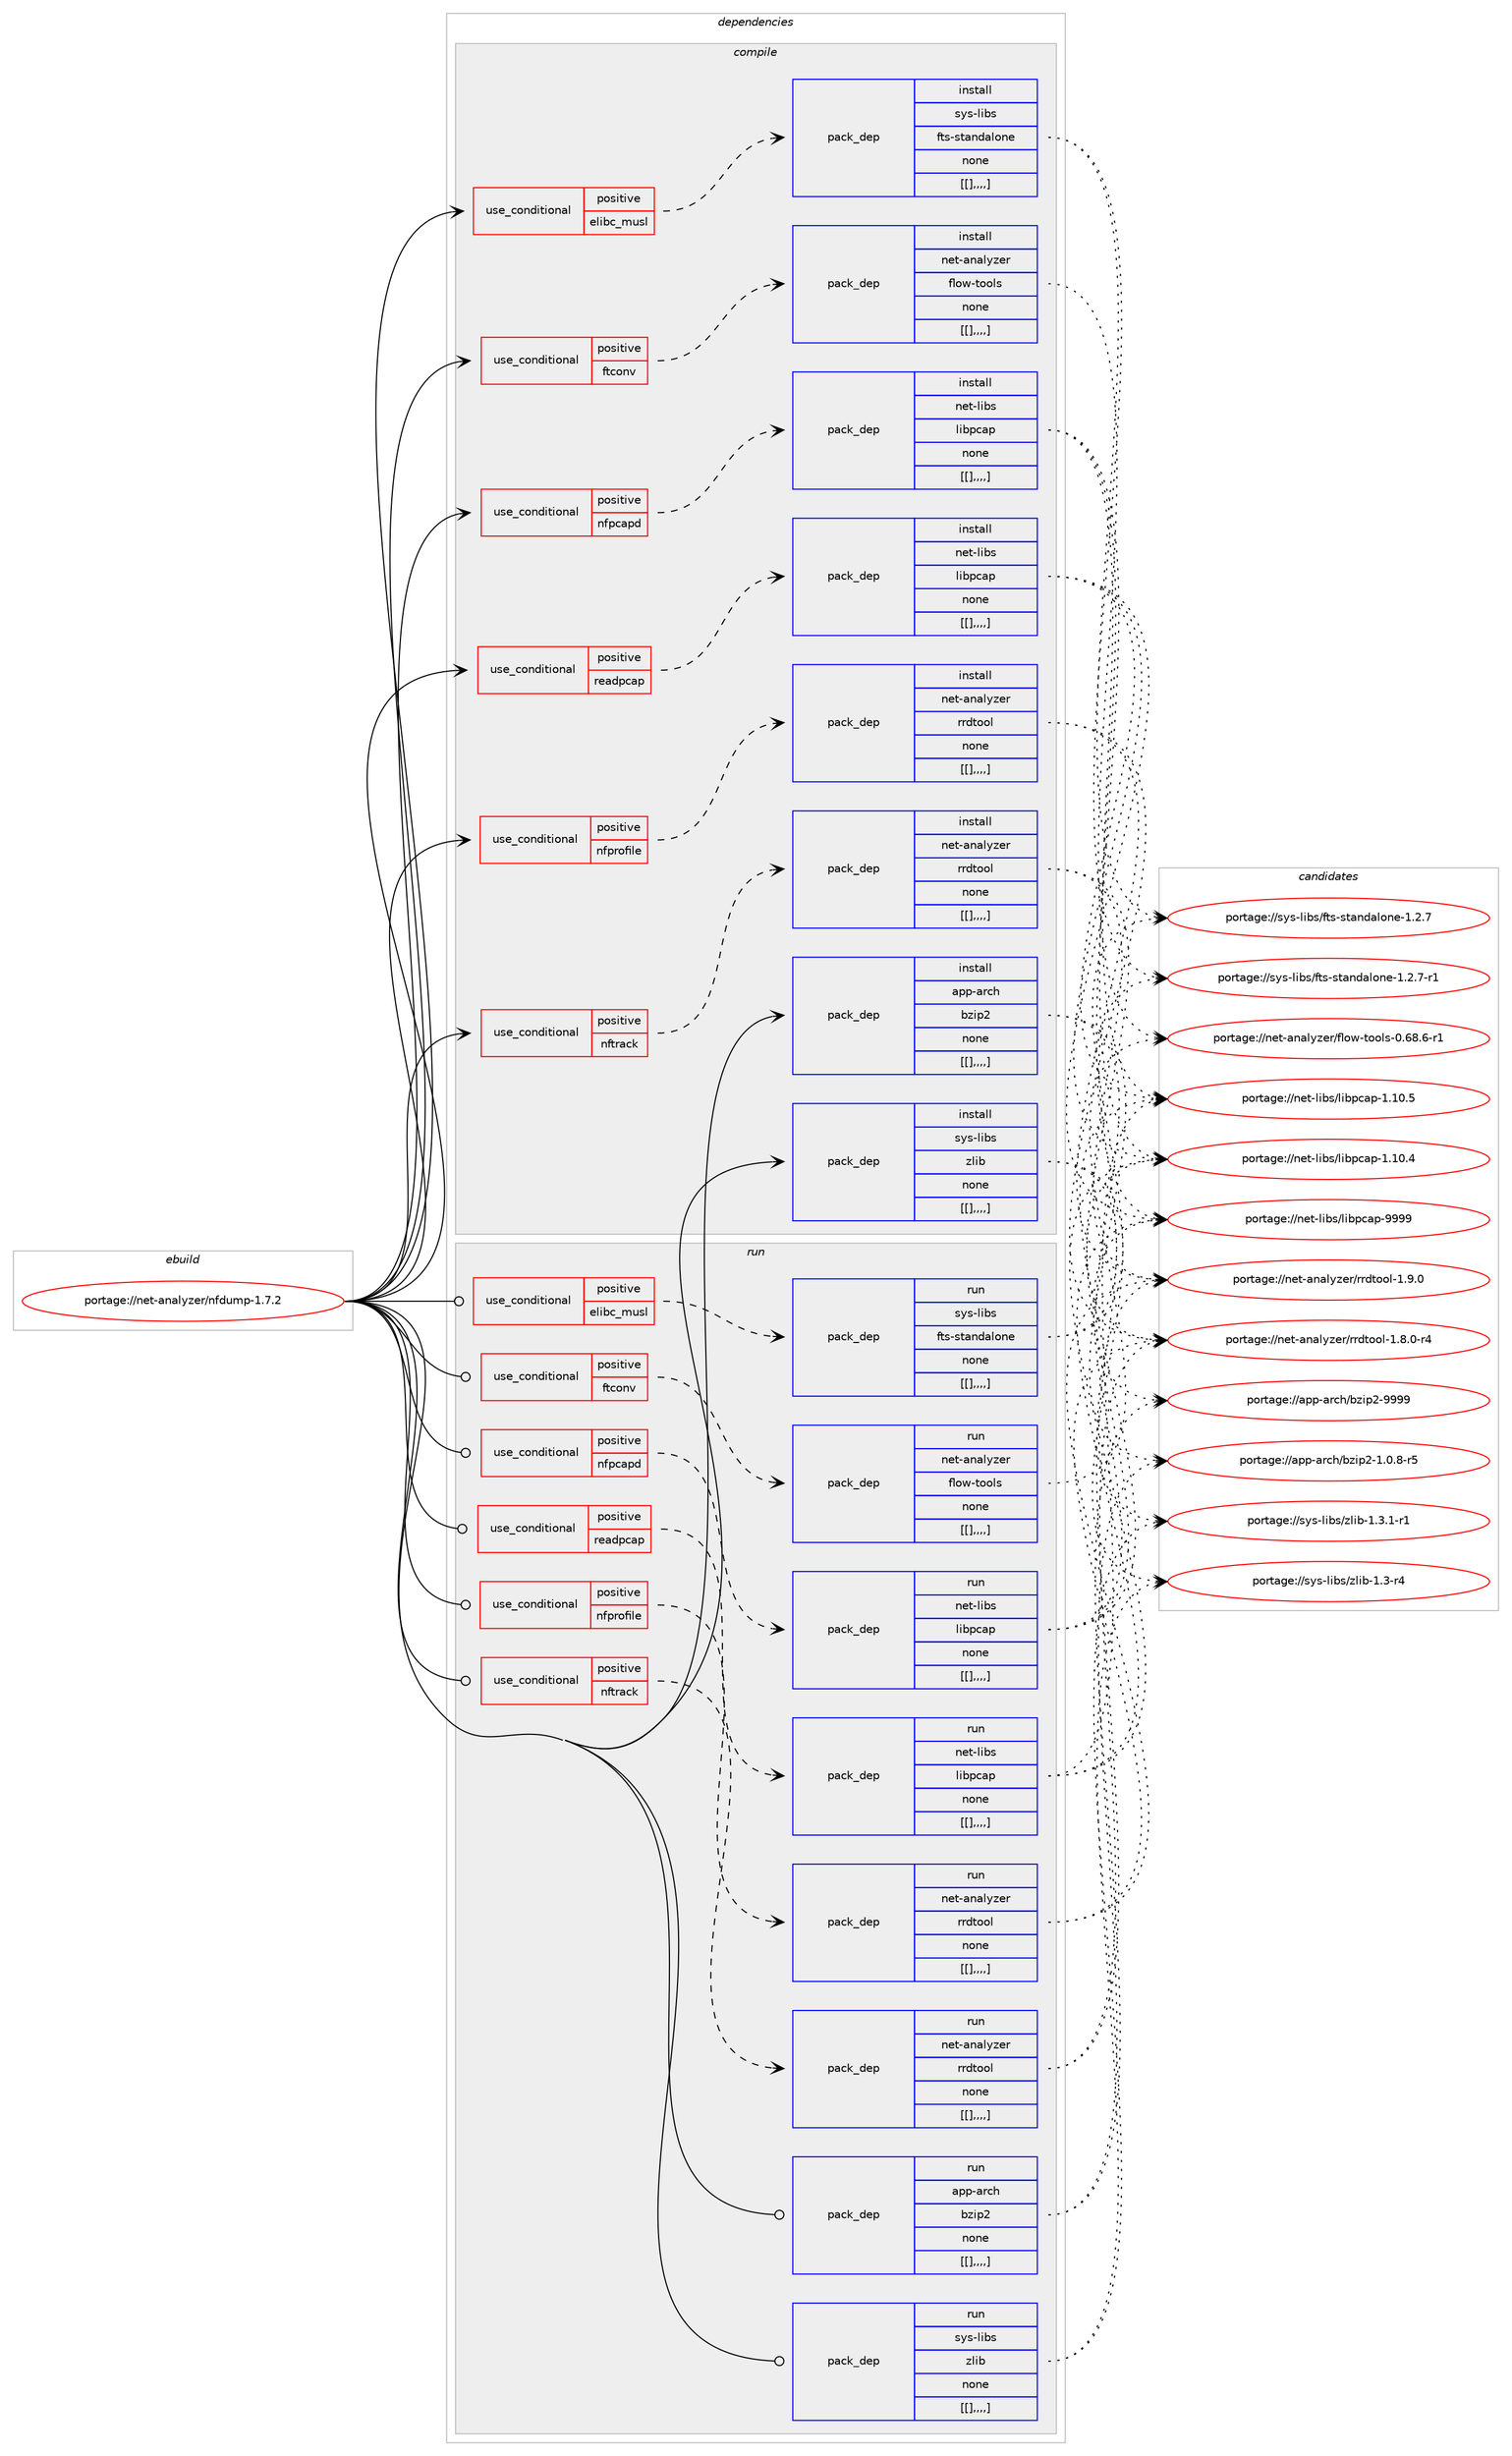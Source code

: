 digraph prolog {

# *************
# Graph options
# *************

newrank=true;
concentrate=true;
compound=true;
graph [rankdir=LR,fontname=Helvetica,fontsize=10,ranksep=1.5];#, ranksep=2.5, nodesep=0.2];
edge  [arrowhead=vee];
node  [fontname=Helvetica,fontsize=10];

# **********
# The ebuild
# **********

subgraph cluster_leftcol {
color=gray;
label=<<i>ebuild</i>>;
id [label="portage://net-analyzer/nfdump-1.7.2", color=red, width=4, href="../net-analyzer/nfdump-1.7.2.svg"];
}

# ****************
# The dependencies
# ****************

subgraph cluster_midcol {
color=gray;
label=<<i>dependencies</i>>;
subgraph cluster_compile {
fillcolor="#eeeeee";
style=filled;
label=<<i>compile</i>>;
subgraph cond92431 {
dependency358916 [label=<<TABLE BORDER="0" CELLBORDER="1" CELLSPACING="0" CELLPADDING="4"><TR><TD ROWSPAN="3" CELLPADDING="10">use_conditional</TD></TR><TR><TD>positive</TD></TR><TR><TD>elibc_musl</TD></TR></TABLE>>, shape=none, color=red];
subgraph pack263741 {
dependency358917 [label=<<TABLE BORDER="0" CELLBORDER="1" CELLSPACING="0" CELLPADDING="4" WIDTH="220"><TR><TD ROWSPAN="6" CELLPADDING="30">pack_dep</TD></TR><TR><TD WIDTH="110">install</TD></TR><TR><TD>sys-libs</TD></TR><TR><TD>fts-standalone</TD></TR><TR><TD>none</TD></TR><TR><TD>[[],,,,]</TD></TR></TABLE>>, shape=none, color=blue];
}
dependency358916:e -> dependency358917:w [weight=20,style="dashed",arrowhead="vee"];
}
id:e -> dependency358916:w [weight=20,style="solid",arrowhead="vee"];
subgraph cond92432 {
dependency358918 [label=<<TABLE BORDER="0" CELLBORDER="1" CELLSPACING="0" CELLPADDING="4"><TR><TD ROWSPAN="3" CELLPADDING="10">use_conditional</TD></TR><TR><TD>positive</TD></TR><TR><TD>ftconv</TD></TR></TABLE>>, shape=none, color=red];
subgraph pack263742 {
dependency358919 [label=<<TABLE BORDER="0" CELLBORDER="1" CELLSPACING="0" CELLPADDING="4" WIDTH="220"><TR><TD ROWSPAN="6" CELLPADDING="30">pack_dep</TD></TR><TR><TD WIDTH="110">install</TD></TR><TR><TD>net-analyzer</TD></TR><TR><TD>flow-tools</TD></TR><TR><TD>none</TD></TR><TR><TD>[[],,,,]</TD></TR></TABLE>>, shape=none, color=blue];
}
dependency358918:e -> dependency358919:w [weight=20,style="dashed",arrowhead="vee"];
}
id:e -> dependency358918:w [weight=20,style="solid",arrowhead="vee"];
subgraph cond92433 {
dependency358920 [label=<<TABLE BORDER="0" CELLBORDER="1" CELLSPACING="0" CELLPADDING="4"><TR><TD ROWSPAN="3" CELLPADDING="10">use_conditional</TD></TR><TR><TD>positive</TD></TR><TR><TD>nfpcapd</TD></TR></TABLE>>, shape=none, color=red];
subgraph pack263743 {
dependency358921 [label=<<TABLE BORDER="0" CELLBORDER="1" CELLSPACING="0" CELLPADDING="4" WIDTH="220"><TR><TD ROWSPAN="6" CELLPADDING="30">pack_dep</TD></TR><TR><TD WIDTH="110">install</TD></TR><TR><TD>net-libs</TD></TR><TR><TD>libpcap</TD></TR><TR><TD>none</TD></TR><TR><TD>[[],,,,]</TD></TR></TABLE>>, shape=none, color=blue];
}
dependency358920:e -> dependency358921:w [weight=20,style="dashed",arrowhead="vee"];
}
id:e -> dependency358920:w [weight=20,style="solid",arrowhead="vee"];
subgraph cond92434 {
dependency358922 [label=<<TABLE BORDER="0" CELLBORDER="1" CELLSPACING="0" CELLPADDING="4"><TR><TD ROWSPAN="3" CELLPADDING="10">use_conditional</TD></TR><TR><TD>positive</TD></TR><TR><TD>nfprofile</TD></TR></TABLE>>, shape=none, color=red];
subgraph pack263744 {
dependency358923 [label=<<TABLE BORDER="0" CELLBORDER="1" CELLSPACING="0" CELLPADDING="4" WIDTH="220"><TR><TD ROWSPAN="6" CELLPADDING="30">pack_dep</TD></TR><TR><TD WIDTH="110">install</TD></TR><TR><TD>net-analyzer</TD></TR><TR><TD>rrdtool</TD></TR><TR><TD>none</TD></TR><TR><TD>[[],,,,]</TD></TR></TABLE>>, shape=none, color=blue];
}
dependency358922:e -> dependency358923:w [weight=20,style="dashed",arrowhead="vee"];
}
id:e -> dependency358922:w [weight=20,style="solid",arrowhead="vee"];
subgraph cond92435 {
dependency358924 [label=<<TABLE BORDER="0" CELLBORDER="1" CELLSPACING="0" CELLPADDING="4"><TR><TD ROWSPAN="3" CELLPADDING="10">use_conditional</TD></TR><TR><TD>positive</TD></TR><TR><TD>nftrack</TD></TR></TABLE>>, shape=none, color=red];
subgraph pack263745 {
dependency358925 [label=<<TABLE BORDER="0" CELLBORDER="1" CELLSPACING="0" CELLPADDING="4" WIDTH="220"><TR><TD ROWSPAN="6" CELLPADDING="30">pack_dep</TD></TR><TR><TD WIDTH="110">install</TD></TR><TR><TD>net-analyzer</TD></TR><TR><TD>rrdtool</TD></TR><TR><TD>none</TD></TR><TR><TD>[[],,,,]</TD></TR></TABLE>>, shape=none, color=blue];
}
dependency358924:e -> dependency358925:w [weight=20,style="dashed",arrowhead="vee"];
}
id:e -> dependency358924:w [weight=20,style="solid",arrowhead="vee"];
subgraph cond92436 {
dependency358926 [label=<<TABLE BORDER="0" CELLBORDER="1" CELLSPACING="0" CELLPADDING="4"><TR><TD ROWSPAN="3" CELLPADDING="10">use_conditional</TD></TR><TR><TD>positive</TD></TR><TR><TD>readpcap</TD></TR></TABLE>>, shape=none, color=red];
subgraph pack263746 {
dependency358927 [label=<<TABLE BORDER="0" CELLBORDER="1" CELLSPACING="0" CELLPADDING="4" WIDTH="220"><TR><TD ROWSPAN="6" CELLPADDING="30">pack_dep</TD></TR><TR><TD WIDTH="110">install</TD></TR><TR><TD>net-libs</TD></TR><TR><TD>libpcap</TD></TR><TR><TD>none</TD></TR><TR><TD>[[],,,,]</TD></TR></TABLE>>, shape=none, color=blue];
}
dependency358926:e -> dependency358927:w [weight=20,style="dashed",arrowhead="vee"];
}
id:e -> dependency358926:w [weight=20,style="solid",arrowhead="vee"];
subgraph pack263747 {
dependency358928 [label=<<TABLE BORDER="0" CELLBORDER="1" CELLSPACING="0" CELLPADDING="4" WIDTH="220"><TR><TD ROWSPAN="6" CELLPADDING="30">pack_dep</TD></TR><TR><TD WIDTH="110">install</TD></TR><TR><TD>app-arch</TD></TR><TR><TD>bzip2</TD></TR><TR><TD>none</TD></TR><TR><TD>[[],,,,]</TD></TR></TABLE>>, shape=none, color=blue];
}
id:e -> dependency358928:w [weight=20,style="solid",arrowhead="vee"];
subgraph pack263748 {
dependency358929 [label=<<TABLE BORDER="0" CELLBORDER="1" CELLSPACING="0" CELLPADDING="4" WIDTH="220"><TR><TD ROWSPAN="6" CELLPADDING="30">pack_dep</TD></TR><TR><TD WIDTH="110">install</TD></TR><TR><TD>sys-libs</TD></TR><TR><TD>zlib</TD></TR><TR><TD>none</TD></TR><TR><TD>[[],,,,]</TD></TR></TABLE>>, shape=none, color=blue];
}
id:e -> dependency358929:w [weight=20,style="solid",arrowhead="vee"];
}
subgraph cluster_compileandrun {
fillcolor="#eeeeee";
style=filled;
label=<<i>compile and run</i>>;
}
subgraph cluster_run {
fillcolor="#eeeeee";
style=filled;
label=<<i>run</i>>;
subgraph cond92437 {
dependency358930 [label=<<TABLE BORDER="0" CELLBORDER="1" CELLSPACING="0" CELLPADDING="4"><TR><TD ROWSPAN="3" CELLPADDING="10">use_conditional</TD></TR><TR><TD>positive</TD></TR><TR><TD>elibc_musl</TD></TR></TABLE>>, shape=none, color=red];
subgraph pack263749 {
dependency358931 [label=<<TABLE BORDER="0" CELLBORDER="1" CELLSPACING="0" CELLPADDING="4" WIDTH="220"><TR><TD ROWSPAN="6" CELLPADDING="30">pack_dep</TD></TR><TR><TD WIDTH="110">run</TD></TR><TR><TD>sys-libs</TD></TR><TR><TD>fts-standalone</TD></TR><TR><TD>none</TD></TR><TR><TD>[[],,,,]</TD></TR></TABLE>>, shape=none, color=blue];
}
dependency358930:e -> dependency358931:w [weight=20,style="dashed",arrowhead="vee"];
}
id:e -> dependency358930:w [weight=20,style="solid",arrowhead="odot"];
subgraph cond92438 {
dependency358932 [label=<<TABLE BORDER="0" CELLBORDER="1" CELLSPACING="0" CELLPADDING="4"><TR><TD ROWSPAN="3" CELLPADDING="10">use_conditional</TD></TR><TR><TD>positive</TD></TR><TR><TD>ftconv</TD></TR></TABLE>>, shape=none, color=red];
subgraph pack263750 {
dependency358933 [label=<<TABLE BORDER="0" CELLBORDER="1" CELLSPACING="0" CELLPADDING="4" WIDTH="220"><TR><TD ROWSPAN="6" CELLPADDING="30">pack_dep</TD></TR><TR><TD WIDTH="110">run</TD></TR><TR><TD>net-analyzer</TD></TR><TR><TD>flow-tools</TD></TR><TR><TD>none</TD></TR><TR><TD>[[],,,,]</TD></TR></TABLE>>, shape=none, color=blue];
}
dependency358932:e -> dependency358933:w [weight=20,style="dashed",arrowhead="vee"];
}
id:e -> dependency358932:w [weight=20,style="solid",arrowhead="odot"];
subgraph cond92439 {
dependency358934 [label=<<TABLE BORDER="0" CELLBORDER="1" CELLSPACING="0" CELLPADDING="4"><TR><TD ROWSPAN="3" CELLPADDING="10">use_conditional</TD></TR><TR><TD>positive</TD></TR><TR><TD>nfpcapd</TD></TR></TABLE>>, shape=none, color=red];
subgraph pack263751 {
dependency358935 [label=<<TABLE BORDER="0" CELLBORDER="1" CELLSPACING="0" CELLPADDING="4" WIDTH="220"><TR><TD ROWSPAN="6" CELLPADDING="30">pack_dep</TD></TR><TR><TD WIDTH="110">run</TD></TR><TR><TD>net-libs</TD></TR><TR><TD>libpcap</TD></TR><TR><TD>none</TD></TR><TR><TD>[[],,,,]</TD></TR></TABLE>>, shape=none, color=blue];
}
dependency358934:e -> dependency358935:w [weight=20,style="dashed",arrowhead="vee"];
}
id:e -> dependency358934:w [weight=20,style="solid",arrowhead="odot"];
subgraph cond92440 {
dependency358936 [label=<<TABLE BORDER="0" CELLBORDER="1" CELLSPACING="0" CELLPADDING="4"><TR><TD ROWSPAN="3" CELLPADDING="10">use_conditional</TD></TR><TR><TD>positive</TD></TR><TR><TD>nfprofile</TD></TR></TABLE>>, shape=none, color=red];
subgraph pack263752 {
dependency358937 [label=<<TABLE BORDER="0" CELLBORDER="1" CELLSPACING="0" CELLPADDING="4" WIDTH="220"><TR><TD ROWSPAN="6" CELLPADDING="30">pack_dep</TD></TR><TR><TD WIDTH="110">run</TD></TR><TR><TD>net-analyzer</TD></TR><TR><TD>rrdtool</TD></TR><TR><TD>none</TD></TR><TR><TD>[[],,,,]</TD></TR></TABLE>>, shape=none, color=blue];
}
dependency358936:e -> dependency358937:w [weight=20,style="dashed",arrowhead="vee"];
}
id:e -> dependency358936:w [weight=20,style="solid",arrowhead="odot"];
subgraph cond92441 {
dependency358938 [label=<<TABLE BORDER="0" CELLBORDER="1" CELLSPACING="0" CELLPADDING="4"><TR><TD ROWSPAN="3" CELLPADDING="10">use_conditional</TD></TR><TR><TD>positive</TD></TR><TR><TD>nftrack</TD></TR></TABLE>>, shape=none, color=red];
subgraph pack263753 {
dependency358939 [label=<<TABLE BORDER="0" CELLBORDER="1" CELLSPACING="0" CELLPADDING="4" WIDTH="220"><TR><TD ROWSPAN="6" CELLPADDING="30">pack_dep</TD></TR><TR><TD WIDTH="110">run</TD></TR><TR><TD>net-analyzer</TD></TR><TR><TD>rrdtool</TD></TR><TR><TD>none</TD></TR><TR><TD>[[],,,,]</TD></TR></TABLE>>, shape=none, color=blue];
}
dependency358938:e -> dependency358939:w [weight=20,style="dashed",arrowhead="vee"];
}
id:e -> dependency358938:w [weight=20,style="solid",arrowhead="odot"];
subgraph cond92442 {
dependency358940 [label=<<TABLE BORDER="0" CELLBORDER="1" CELLSPACING="0" CELLPADDING="4"><TR><TD ROWSPAN="3" CELLPADDING="10">use_conditional</TD></TR><TR><TD>positive</TD></TR><TR><TD>readpcap</TD></TR></TABLE>>, shape=none, color=red];
subgraph pack263754 {
dependency358941 [label=<<TABLE BORDER="0" CELLBORDER="1" CELLSPACING="0" CELLPADDING="4" WIDTH="220"><TR><TD ROWSPAN="6" CELLPADDING="30">pack_dep</TD></TR><TR><TD WIDTH="110">run</TD></TR><TR><TD>net-libs</TD></TR><TR><TD>libpcap</TD></TR><TR><TD>none</TD></TR><TR><TD>[[],,,,]</TD></TR></TABLE>>, shape=none, color=blue];
}
dependency358940:e -> dependency358941:w [weight=20,style="dashed",arrowhead="vee"];
}
id:e -> dependency358940:w [weight=20,style="solid",arrowhead="odot"];
subgraph pack263755 {
dependency358942 [label=<<TABLE BORDER="0" CELLBORDER="1" CELLSPACING="0" CELLPADDING="4" WIDTH="220"><TR><TD ROWSPAN="6" CELLPADDING="30">pack_dep</TD></TR><TR><TD WIDTH="110">run</TD></TR><TR><TD>app-arch</TD></TR><TR><TD>bzip2</TD></TR><TR><TD>none</TD></TR><TR><TD>[[],,,,]</TD></TR></TABLE>>, shape=none, color=blue];
}
id:e -> dependency358942:w [weight=20,style="solid",arrowhead="odot"];
subgraph pack263756 {
dependency358943 [label=<<TABLE BORDER="0" CELLBORDER="1" CELLSPACING="0" CELLPADDING="4" WIDTH="220"><TR><TD ROWSPAN="6" CELLPADDING="30">pack_dep</TD></TR><TR><TD WIDTH="110">run</TD></TR><TR><TD>sys-libs</TD></TR><TR><TD>zlib</TD></TR><TR><TD>none</TD></TR><TR><TD>[[],,,,]</TD></TR></TABLE>>, shape=none, color=blue];
}
id:e -> dependency358943:w [weight=20,style="solid",arrowhead="odot"];
}
}

# **************
# The candidates
# **************

subgraph cluster_choices {
rank=same;
color=gray;
label=<<i>candidates</i>>;

subgraph choice263741 {
color=black;
nodesep=1;
choice1151211154510810598115471021161154511511697110100971081111101014549465046554511449 [label="portage://sys-libs/fts-standalone-1.2.7-r1", color=red, width=4,href="../sys-libs/fts-standalone-1.2.7-r1.svg"];
choice115121115451081059811547102116115451151169711010097108111110101454946504655 [label="portage://sys-libs/fts-standalone-1.2.7", color=red, width=4,href="../sys-libs/fts-standalone-1.2.7.svg"];
dependency358917:e -> choice1151211154510810598115471021161154511511697110100971081111101014549465046554511449:w [style=dotted,weight="100"];
dependency358917:e -> choice115121115451081059811547102116115451151169711010097108111110101454946504655:w [style=dotted,weight="100"];
}
subgraph choice263742 {
color=black;
nodesep=1;
choice1101011164597110971081211221011144710210811111945116111111108115454846545646544511449 [label="portage://net-analyzer/flow-tools-0.68.6-r1", color=red, width=4,href="../net-analyzer/flow-tools-0.68.6-r1.svg"];
dependency358919:e -> choice1101011164597110971081211221011144710210811111945116111111108115454846545646544511449:w [style=dotted,weight="100"];
}
subgraph choice263743 {
color=black;
nodesep=1;
choice1101011164510810598115471081059811299971124557575757 [label="portage://net-libs/libpcap-9999", color=red, width=4,href="../net-libs/libpcap-9999.svg"];
choice11010111645108105981154710810598112999711245494649484653 [label="portage://net-libs/libpcap-1.10.5", color=red, width=4,href="../net-libs/libpcap-1.10.5.svg"];
choice11010111645108105981154710810598112999711245494649484652 [label="portage://net-libs/libpcap-1.10.4", color=red, width=4,href="../net-libs/libpcap-1.10.4.svg"];
dependency358921:e -> choice1101011164510810598115471081059811299971124557575757:w [style=dotted,weight="100"];
dependency358921:e -> choice11010111645108105981154710810598112999711245494649484653:w [style=dotted,weight="100"];
dependency358921:e -> choice11010111645108105981154710810598112999711245494649484652:w [style=dotted,weight="100"];
}
subgraph choice263744 {
color=black;
nodesep=1;
choice11010111645971109710812112210111447114114100116111111108454946574648 [label="portage://net-analyzer/rrdtool-1.9.0", color=red, width=4,href="../net-analyzer/rrdtool-1.9.0.svg"];
choice110101116459711097108121122101114471141141001161111111084549465646484511452 [label="portage://net-analyzer/rrdtool-1.8.0-r4", color=red, width=4,href="../net-analyzer/rrdtool-1.8.0-r4.svg"];
dependency358923:e -> choice11010111645971109710812112210111447114114100116111111108454946574648:w [style=dotted,weight="100"];
dependency358923:e -> choice110101116459711097108121122101114471141141001161111111084549465646484511452:w [style=dotted,weight="100"];
}
subgraph choice263745 {
color=black;
nodesep=1;
choice11010111645971109710812112210111447114114100116111111108454946574648 [label="portage://net-analyzer/rrdtool-1.9.0", color=red, width=4,href="../net-analyzer/rrdtool-1.9.0.svg"];
choice110101116459711097108121122101114471141141001161111111084549465646484511452 [label="portage://net-analyzer/rrdtool-1.8.0-r4", color=red, width=4,href="../net-analyzer/rrdtool-1.8.0-r4.svg"];
dependency358925:e -> choice11010111645971109710812112210111447114114100116111111108454946574648:w [style=dotted,weight="100"];
dependency358925:e -> choice110101116459711097108121122101114471141141001161111111084549465646484511452:w [style=dotted,weight="100"];
}
subgraph choice263746 {
color=black;
nodesep=1;
choice1101011164510810598115471081059811299971124557575757 [label="portage://net-libs/libpcap-9999", color=red, width=4,href="../net-libs/libpcap-9999.svg"];
choice11010111645108105981154710810598112999711245494649484653 [label="portage://net-libs/libpcap-1.10.5", color=red, width=4,href="../net-libs/libpcap-1.10.5.svg"];
choice11010111645108105981154710810598112999711245494649484652 [label="portage://net-libs/libpcap-1.10.4", color=red, width=4,href="../net-libs/libpcap-1.10.4.svg"];
dependency358927:e -> choice1101011164510810598115471081059811299971124557575757:w [style=dotted,weight="100"];
dependency358927:e -> choice11010111645108105981154710810598112999711245494649484653:w [style=dotted,weight="100"];
dependency358927:e -> choice11010111645108105981154710810598112999711245494649484652:w [style=dotted,weight="100"];
}
subgraph choice263747 {
color=black;
nodesep=1;
choice971121124597114991044798122105112504557575757 [label="portage://app-arch/bzip2-9999", color=red, width=4,href="../app-arch/bzip2-9999.svg"];
choice971121124597114991044798122105112504549464846564511453 [label="portage://app-arch/bzip2-1.0.8-r5", color=red, width=4,href="../app-arch/bzip2-1.0.8-r5.svg"];
dependency358928:e -> choice971121124597114991044798122105112504557575757:w [style=dotted,weight="100"];
dependency358928:e -> choice971121124597114991044798122105112504549464846564511453:w [style=dotted,weight="100"];
}
subgraph choice263748 {
color=black;
nodesep=1;
choice115121115451081059811547122108105984549465146494511449 [label="portage://sys-libs/zlib-1.3.1-r1", color=red, width=4,href="../sys-libs/zlib-1.3.1-r1.svg"];
choice11512111545108105981154712210810598454946514511452 [label="portage://sys-libs/zlib-1.3-r4", color=red, width=4,href="../sys-libs/zlib-1.3-r4.svg"];
dependency358929:e -> choice115121115451081059811547122108105984549465146494511449:w [style=dotted,weight="100"];
dependency358929:e -> choice11512111545108105981154712210810598454946514511452:w [style=dotted,weight="100"];
}
subgraph choice263749 {
color=black;
nodesep=1;
choice1151211154510810598115471021161154511511697110100971081111101014549465046554511449 [label="portage://sys-libs/fts-standalone-1.2.7-r1", color=red, width=4,href="../sys-libs/fts-standalone-1.2.7-r1.svg"];
choice115121115451081059811547102116115451151169711010097108111110101454946504655 [label="portage://sys-libs/fts-standalone-1.2.7", color=red, width=4,href="../sys-libs/fts-standalone-1.2.7.svg"];
dependency358931:e -> choice1151211154510810598115471021161154511511697110100971081111101014549465046554511449:w [style=dotted,weight="100"];
dependency358931:e -> choice115121115451081059811547102116115451151169711010097108111110101454946504655:w [style=dotted,weight="100"];
}
subgraph choice263750 {
color=black;
nodesep=1;
choice1101011164597110971081211221011144710210811111945116111111108115454846545646544511449 [label="portage://net-analyzer/flow-tools-0.68.6-r1", color=red, width=4,href="../net-analyzer/flow-tools-0.68.6-r1.svg"];
dependency358933:e -> choice1101011164597110971081211221011144710210811111945116111111108115454846545646544511449:w [style=dotted,weight="100"];
}
subgraph choice263751 {
color=black;
nodesep=1;
choice1101011164510810598115471081059811299971124557575757 [label="portage://net-libs/libpcap-9999", color=red, width=4,href="../net-libs/libpcap-9999.svg"];
choice11010111645108105981154710810598112999711245494649484653 [label="portage://net-libs/libpcap-1.10.5", color=red, width=4,href="../net-libs/libpcap-1.10.5.svg"];
choice11010111645108105981154710810598112999711245494649484652 [label="portage://net-libs/libpcap-1.10.4", color=red, width=4,href="../net-libs/libpcap-1.10.4.svg"];
dependency358935:e -> choice1101011164510810598115471081059811299971124557575757:w [style=dotted,weight="100"];
dependency358935:e -> choice11010111645108105981154710810598112999711245494649484653:w [style=dotted,weight="100"];
dependency358935:e -> choice11010111645108105981154710810598112999711245494649484652:w [style=dotted,weight="100"];
}
subgraph choice263752 {
color=black;
nodesep=1;
choice11010111645971109710812112210111447114114100116111111108454946574648 [label="portage://net-analyzer/rrdtool-1.9.0", color=red, width=4,href="../net-analyzer/rrdtool-1.9.0.svg"];
choice110101116459711097108121122101114471141141001161111111084549465646484511452 [label="portage://net-analyzer/rrdtool-1.8.0-r4", color=red, width=4,href="../net-analyzer/rrdtool-1.8.0-r4.svg"];
dependency358937:e -> choice11010111645971109710812112210111447114114100116111111108454946574648:w [style=dotted,weight="100"];
dependency358937:e -> choice110101116459711097108121122101114471141141001161111111084549465646484511452:w [style=dotted,weight="100"];
}
subgraph choice263753 {
color=black;
nodesep=1;
choice11010111645971109710812112210111447114114100116111111108454946574648 [label="portage://net-analyzer/rrdtool-1.9.0", color=red, width=4,href="../net-analyzer/rrdtool-1.9.0.svg"];
choice110101116459711097108121122101114471141141001161111111084549465646484511452 [label="portage://net-analyzer/rrdtool-1.8.0-r4", color=red, width=4,href="../net-analyzer/rrdtool-1.8.0-r4.svg"];
dependency358939:e -> choice11010111645971109710812112210111447114114100116111111108454946574648:w [style=dotted,weight="100"];
dependency358939:e -> choice110101116459711097108121122101114471141141001161111111084549465646484511452:w [style=dotted,weight="100"];
}
subgraph choice263754 {
color=black;
nodesep=1;
choice1101011164510810598115471081059811299971124557575757 [label="portage://net-libs/libpcap-9999", color=red, width=4,href="../net-libs/libpcap-9999.svg"];
choice11010111645108105981154710810598112999711245494649484653 [label="portage://net-libs/libpcap-1.10.5", color=red, width=4,href="../net-libs/libpcap-1.10.5.svg"];
choice11010111645108105981154710810598112999711245494649484652 [label="portage://net-libs/libpcap-1.10.4", color=red, width=4,href="../net-libs/libpcap-1.10.4.svg"];
dependency358941:e -> choice1101011164510810598115471081059811299971124557575757:w [style=dotted,weight="100"];
dependency358941:e -> choice11010111645108105981154710810598112999711245494649484653:w [style=dotted,weight="100"];
dependency358941:e -> choice11010111645108105981154710810598112999711245494649484652:w [style=dotted,weight="100"];
}
subgraph choice263755 {
color=black;
nodesep=1;
choice971121124597114991044798122105112504557575757 [label="portage://app-arch/bzip2-9999", color=red, width=4,href="../app-arch/bzip2-9999.svg"];
choice971121124597114991044798122105112504549464846564511453 [label="portage://app-arch/bzip2-1.0.8-r5", color=red, width=4,href="../app-arch/bzip2-1.0.8-r5.svg"];
dependency358942:e -> choice971121124597114991044798122105112504557575757:w [style=dotted,weight="100"];
dependency358942:e -> choice971121124597114991044798122105112504549464846564511453:w [style=dotted,weight="100"];
}
subgraph choice263756 {
color=black;
nodesep=1;
choice115121115451081059811547122108105984549465146494511449 [label="portage://sys-libs/zlib-1.3.1-r1", color=red, width=4,href="../sys-libs/zlib-1.3.1-r1.svg"];
choice11512111545108105981154712210810598454946514511452 [label="portage://sys-libs/zlib-1.3-r4", color=red, width=4,href="../sys-libs/zlib-1.3-r4.svg"];
dependency358943:e -> choice115121115451081059811547122108105984549465146494511449:w [style=dotted,weight="100"];
dependency358943:e -> choice11512111545108105981154712210810598454946514511452:w [style=dotted,weight="100"];
}
}

}
